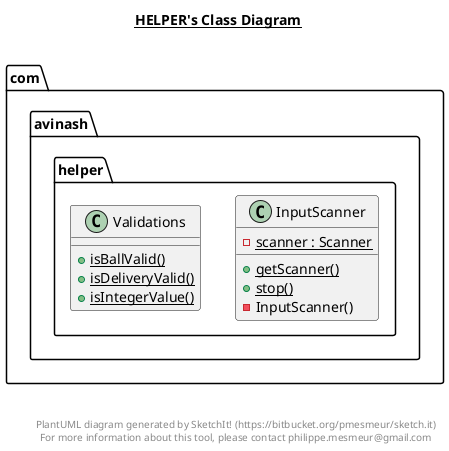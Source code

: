 @startuml

title __HELPER's Class Diagram__\n

  namespace com.avinash.helper {
    class com.avinash.helper.InputScanner {
        {static} - scanner : Scanner
        {static} + getScanner()
        {static} + stop()
        - InputScanner()
    }
  }
  

  namespace com.avinash.helper {
    class com.avinash.helper.Validations {
        {static} + isBallValid()
        {static} + isDeliveryValid()
        {static} + isIntegerValue()
    }
  }
  



right footer


PlantUML diagram generated by SketchIt! (https://bitbucket.org/pmesmeur/sketch.it)
For more information about this tool, please contact philippe.mesmeur@gmail.com
endfooter

@enduml
